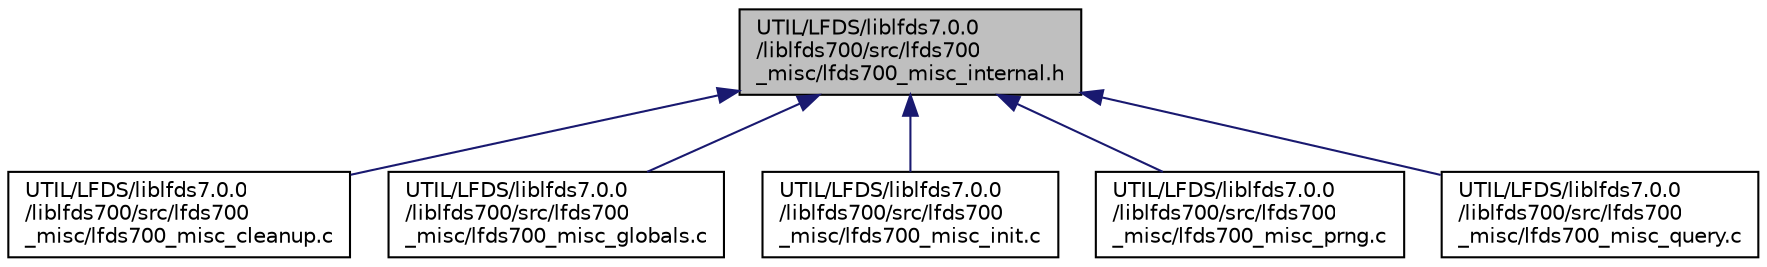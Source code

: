 digraph "UTIL/LFDS/liblfds7.0.0/liblfds700/src/lfds700_misc/lfds700_misc_internal.h"
{
 // LATEX_PDF_SIZE
  edge [fontname="Helvetica",fontsize="10",labelfontname="Helvetica",labelfontsize="10"];
  node [fontname="Helvetica",fontsize="10",shape=record];
  Node1 [label="UTIL/LFDS/liblfds7.0.0\l/liblfds700/src/lfds700\l_misc/lfds700_misc_internal.h",height=0.2,width=0.4,color="black", fillcolor="grey75", style="filled", fontcolor="black",tooltip=" "];
  Node1 -> Node2 [dir="back",color="midnightblue",fontsize="10",style="solid",fontname="Helvetica"];
  Node2 [label="UTIL/LFDS/liblfds7.0.0\l/liblfds700/src/lfds700\l_misc/lfds700_misc_cleanup.c",height=0.2,width=0.4,color="black", fillcolor="white", style="filled",URL="$lfds700__misc__cleanup_8c.html",tooltip=" "];
  Node1 -> Node3 [dir="back",color="midnightblue",fontsize="10",style="solid",fontname="Helvetica"];
  Node3 [label="UTIL/LFDS/liblfds7.0.0\l/liblfds700/src/lfds700\l_misc/lfds700_misc_globals.c",height=0.2,width=0.4,color="black", fillcolor="white", style="filled",URL="$lfds700__misc__globals_8c.html",tooltip=" "];
  Node1 -> Node4 [dir="back",color="midnightblue",fontsize="10",style="solid",fontname="Helvetica"];
  Node4 [label="UTIL/LFDS/liblfds7.0.0\l/liblfds700/src/lfds700\l_misc/lfds700_misc_init.c",height=0.2,width=0.4,color="black", fillcolor="white", style="filled",URL="$lfds700__misc__init_8c.html",tooltip=" "];
  Node1 -> Node5 [dir="back",color="midnightblue",fontsize="10",style="solid",fontname="Helvetica"];
  Node5 [label="UTIL/LFDS/liblfds7.0.0\l/liblfds700/src/lfds700\l_misc/lfds700_misc_prng.c",height=0.2,width=0.4,color="black", fillcolor="white", style="filled",URL="$lfds700__misc__prng_8c.html",tooltip=" "];
  Node1 -> Node6 [dir="back",color="midnightblue",fontsize="10",style="solid",fontname="Helvetica"];
  Node6 [label="UTIL/LFDS/liblfds7.0.0\l/liblfds700/src/lfds700\l_misc/lfds700_misc_query.c",height=0.2,width=0.4,color="black", fillcolor="white", style="filled",URL="$lfds700__misc__query_8c.html",tooltip=" "];
}
